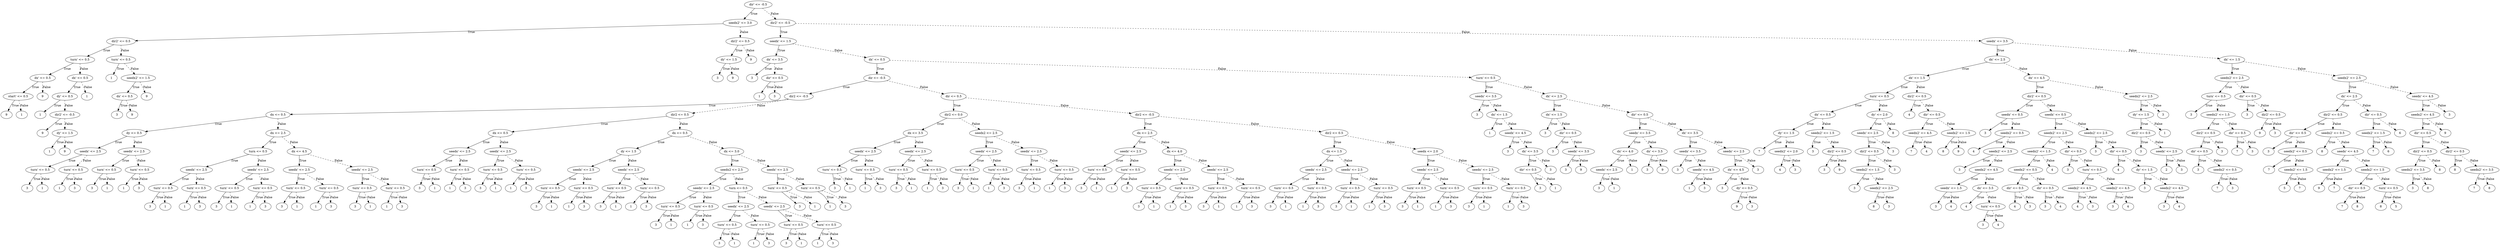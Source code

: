 digraph {
0 [label="dir' <= -0.5"];
1 [label="seedx2' <= 3.0"];
2 [label="dir2' <= 0.5"];
3 [label="turn' <= 0.5"];
4 [label="dx' <= 0.5"];
5 [label="start' <= 0.5"];
6 [label="9"];
5 -> 6 [label="True"];
7 [label="1"];
5 -> 7 [style="dashed", label="False"];
4 -> 5 [label="True"];
8 [label="9"];
4 -> 8 [style="dashed", label="False"];
3 -> 4 [label="True"];
9 [label="dx' <= 0.5"];
10 [label="dy' <= 0.5"];
11 [label="1"];
10 -> 11 [label="True"];
12 [label="dir2' <= -0.5"];
13 [label="9"];
12 -> 13 [label="True"];
14 [label="dy' <= 1.5"];
15 [label="1"];
14 -> 15 [label="True"];
16 [label="9"];
14 -> 16 [style="dashed", label="False"];
12 -> 14 [style="dashed", label="False"];
10 -> 12 [style="dashed", label="False"];
9 -> 10 [label="True"];
17 [label="1"];
9 -> 17 [style="dashed", label="False"];
3 -> 9 [style="dashed", label="False"];
2 -> 3 [label="True"];
18 [label="turn' <= 0.5"];
19 [label="1"];
18 -> 19 [label="True"];
20 [label="seedx2' <= 1.5"];
21 [label="dx' <= 0.5"];
22 [label="3"];
21 -> 22 [label="True"];
23 [label="9"];
21 -> 23 [style="dashed", label="False"];
20 -> 21 [label="True"];
24 [label="9"];
20 -> 24 [style="dashed", label="False"];
18 -> 20 [style="dashed", label="False"];
2 -> 18 [style="dashed", label="False"];
1 -> 2 [label="True"];
25 [label="dir2' <= 0.5"];
26 [label="dy' <= 1.5"];
27 [label="3"];
26 -> 27 [label="True"];
28 [label="9"];
26 -> 28 [style="dashed", label="False"];
25 -> 26 [label="True"];
29 [label="9"];
25 -> 29 [style="dashed", label="False"];
1 -> 25 [style="dashed", label="False"];
0 -> 1 [label="True"];
30 [label="dir2' <= -0.5"];
31 [label="seedx' <= 1.5"];
32 [label="dx' <= 3.5"];
33 [label="3"];
32 -> 33 [label="True"];
34 [label="dir' <= 0.5"];
35 [label="1"];
34 -> 35 [label="True"];
36 [label="3"];
34 -> 36 [style="dashed", label="False"];
32 -> 34 [style="dashed", label="False"];
31 -> 32 [label="True"];
37 [label="dx' <= 0.5"];
38 [label="dir <= -0.5"];
39 [label="dir2 <= -0.5"];
40 [label="dx <= 0.5"];
41 [label="dy <= 0.5"];
42 [label="seedx' <= 2.5"];
43 [label="turn' <= 0.5"];
44 [label="3"];
43 -> 44 [label="True"];
45 [label="1"];
43 -> 45 [style="dashed", label="False"];
42 -> 43 [label="True"];
46 [label="turn' <= 0.5"];
47 [label="1"];
46 -> 47 [label="True"];
48 [label="3"];
46 -> 48 [style="dashed", label="False"];
42 -> 46 [style="dashed", label="False"];
41 -> 42 [label="True"];
49 [label="seedx' <= 2.5"];
50 [label="turn' <= 0.5"];
51 [label="3"];
50 -> 51 [label="True"];
52 [label="1"];
50 -> 52 [style="dashed", label="False"];
49 -> 50 [label="True"];
53 [label="turn' <= 0.5"];
54 [label="1"];
53 -> 54 [label="True"];
55 [label="3"];
53 -> 55 [style="dashed", label="False"];
49 -> 53 [style="dashed", label="False"];
41 -> 49 [style="dashed", label="False"];
40 -> 41 [label="True"];
56 [label="dx <= 2.5"];
57 [label="turn <= 0.5"];
58 [label="seedx' <= 2.5"];
59 [label="turn' <= 0.5"];
60 [label="3"];
59 -> 60 [label="True"];
61 [label="1"];
59 -> 61 [style="dashed", label="False"];
58 -> 59 [label="True"];
62 [label="turn' <= 0.5"];
63 [label="1"];
62 -> 63 [label="True"];
64 [label="3"];
62 -> 64 [style="dashed", label="False"];
58 -> 62 [style="dashed", label="False"];
57 -> 58 [label="True"];
65 [label="seedx' <= 2.5"];
66 [label="turn' <= 0.5"];
67 [label="3"];
66 -> 67 [label="True"];
68 [label="1"];
66 -> 68 [style="dashed", label="False"];
65 -> 66 [label="True"];
69 [label="turn' <= 0.5"];
70 [label="1"];
69 -> 70 [label="True"];
71 [label="3"];
69 -> 71 [style="dashed", label="False"];
65 -> 69 [style="dashed", label="False"];
57 -> 65 [style="dashed", label="False"];
56 -> 57 [label="True"];
72 [label="dx <= 4.5"];
73 [label="seedx' <= 2.5"];
74 [label="turn' <= 0.5"];
75 [label="3"];
74 -> 75 [label="True"];
76 [label="1"];
74 -> 76 [style="dashed", label="False"];
73 -> 74 [label="True"];
77 [label="turn' <= 0.5"];
78 [label="1"];
77 -> 78 [label="True"];
79 [label="3"];
77 -> 79 [style="dashed", label="False"];
73 -> 77 [style="dashed", label="False"];
72 -> 73 [label="True"];
80 [label="seedx' <= 2.5"];
81 [label="turn' <= 0.5"];
82 [label="3"];
81 -> 82 [label="True"];
83 [label="1"];
81 -> 83 [style="dashed", label="False"];
80 -> 81 [label="True"];
84 [label="turn' <= 0.5"];
85 [label="1"];
84 -> 85 [label="True"];
86 [label="3"];
84 -> 86 [style="dashed", label="False"];
80 -> 84 [style="dashed", label="False"];
72 -> 80 [style="dashed", label="False"];
56 -> 72 [style="dashed", label="False"];
40 -> 56 [style="dashed", label="False"];
39 -> 40 [label="True"];
87 [label="dir2 <= 0.5"];
88 [label="dx <= 0.5"];
89 [label="seedx' <= 2.5"];
90 [label="turn' <= 0.5"];
91 [label="3"];
90 -> 91 [label="True"];
92 [label="1"];
90 -> 92 [style="dashed", label="False"];
89 -> 90 [label="True"];
93 [label="turn' <= 0.5"];
94 [label="1"];
93 -> 94 [label="True"];
95 [label="3"];
93 -> 95 [style="dashed", label="False"];
89 -> 93 [style="dashed", label="False"];
88 -> 89 [label="True"];
96 [label="seedx' <= 2.5"];
97 [label="turn' <= 0.5"];
98 [label="3"];
97 -> 98 [label="True"];
99 [label="1"];
97 -> 99 [style="dashed", label="False"];
96 -> 97 [label="True"];
100 [label="turn' <= 0.5"];
101 [label="1"];
100 -> 101 [label="True"];
102 [label="3"];
100 -> 102 [style="dashed", label="False"];
96 -> 100 [style="dashed", label="False"];
88 -> 96 [style="dashed", label="False"];
87 -> 88 [label="True"];
103 [label="dx <= 0.5"];
104 [label="dy <= 1.5"];
105 [label="seedx' <= 2.5"];
106 [label="turn' <= 0.5"];
107 [label="3"];
106 -> 107 [label="True"];
108 [label="1"];
106 -> 108 [style="dashed", label="False"];
105 -> 106 [label="True"];
109 [label="turn' <= 0.5"];
110 [label="1"];
109 -> 110 [label="True"];
111 [label="3"];
109 -> 111 [style="dashed", label="False"];
105 -> 109 [style="dashed", label="False"];
104 -> 105 [label="True"];
112 [label="seedx' <= 2.5"];
113 [label="turn' <= 0.5"];
114 [label="3"];
113 -> 114 [label="True"];
115 [label="1"];
113 -> 115 [style="dashed", label="False"];
112 -> 113 [label="True"];
116 [label="turn' <= 0.5"];
117 [label="1"];
116 -> 117 [label="True"];
118 [label="3"];
116 -> 118 [style="dashed", label="False"];
112 -> 116 [style="dashed", label="False"];
104 -> 112 [style="dashed", label="False"];
103 -> 104 [label="True"];
119 [label="dx <= 3.0"];
120 [label="seedx2 <= 2.5"];
121 [label="seedx' <= 2.5"];
122 [label="turn' <= 0.5"];
123 [label="3"];
122 -> 123 [label="True"];
124 [label="1"];
122 -> 124 [style="dashed", label="False"];
121 -> 122 [label="True"];
125 [label="turn' <= 0.5"];
126 [label="1"];
125 -> 126 [label="True"];
127 [label="3"];
125 -> 127 [style="dashed", label="False"];
121 -> 125 [style="dashed", label="False"];
120 -> 121 [label="True"];
128 [label="turn <= 0.5"];
129 [label="seedx' <= 2.5"];
130 [label="turn' <= 0.5"];
131 [label="3"];
130 -> 131 [label="True"];
132 [label="1"];
130 -> 132 [style="dashed", label="False"];
129 -> 130 [label="True"];
133 [label="turn' <= 0.5"];
134 [label="1"];
133 -> 134 [label="True"];
135 [label="3"];
133 -> 135 [style="dashed", label="False"];
129 -> 133 [style="dashed", label="False"];
128 -> 129 [label="True"];
136 [label="seedx' <= 2.5"];
137 [label="turn' <= 0.5"];
138 [label="3"];
137 -> 138 [label="True"];
139 [label="1"];
137 -> 139 [style="dashed", label="False"];
136 -> 137 [label="True"];
140 [label="turn' <= 0.5"];
141 [label="1"];
140 -> 141 [label="True"];
142 [label="3"];
140 -> 142 [style="dashed", label="False"];
136 -> 140 [style="dashed", label="False"];
128 -> 136 [style="dashed", label="False"];
120 -> 128 [style="dashed", label="False"];
119 -> 120 [label="True"];
143 [label="seedx' <= 2.5"];
144 [label="turn' <= 0.5"];
145 [label="3"];
144 -> 145 [label="True"];
146 [label="1"];
144 -> 146 [style="dashed", label="False"];
143 -> 144 [label="True"];
147 [label="turn' <= 0.5"];
148 [label="1"];
147 -> 148 [label="True"];
149 [label="3"];
147 -> 149 [style="dashed", label="False"];
143 -> 147 [style="dashed", label="False"];
119 -> 143 [style="dashed", label="False"];
103 -> 119 [style="dashed", label="False"];
87 -> 103 [style="dashed", label="False"];
39 -> 87 [style="dashed", label="False"];
38 -> 39 [label="True"];
150 [label="dir <= 0.5"];
151 [label="dir2 <= 0.0"];
152 [label="dx <= 3.5"];
153 [label="seedx' <= 2.5"];
154 [label="turn' <= 0.5"];
155 [label="3"];
154 -> 155 [label="True"];
156 [label="1"];
154 -> 156 [style="dashed", label="False"];
153 -> 154 [label="True"];
157 [label="turn' <= 0.5"];
158 [label="1"];
157 -> 158 [label="True"];
159 [label="3"];
157 -> 159 [style="dashed", label="False"];
153 -> 157 [style="dashed", label="False"];
152 -> 153 [label="True"];
160 [label="seedx' <= 2.5"];
161 [label="turn' <= 0.5"];
162 [label="3"];
161 -> 162 [label="True"];
163 [label="1"];
161 -> 163 [style="dashed", label="False"];
160 -> 161 [label="True"];
164 [label="turn' <= 0.5"];
165 [label="1"];
164 -> 165 [label="True"];
166 [label="3"];
164 -> 166 [style="dashed", label="False"];
160 -> 164 [style="dashed", label="False"];
152 -> 160 [style="dashed", label="False"];
151 -> 152 [label="True"];
167 [label="seedx2 <= 2.5"];
168 [label="seedx' <= 2.5"];
169 [label="turn' <= 0.5"];
170 [label="3"];
169 -> 170 [label="True"];
171 [label="1"];
169 -> 171 [style="dashed", label="False"];
168 -> 169 [label="True"];
172 [label="turn' <= 0.5"];
173 [label="1"];
172 -> 173 [label="True"];
174 [label="3"];
172 -> 174 [style="dashed", label="False"];
168 -> 172 [style="dashed", label="False"];
167 -> 168 [label="True"];
175 [label="seedx' <= 2.5"];
176 [label="turn' <= 0.5"];
177 [label="3"];
176 -> 177 [label="True"];
178 [label="1"];
176 -> 178 [style="dashed", label="False"];
175 -> 176 [label="True"];
179 [label="turn' <= 0.5"];
180 [label="1"];
179 -> 180 [label="True"];
181 [label="3"];
179 -> 181 [style="dashed", label="False"];
175 -> 179 [style="dashed", label="False"];
167 -> 175 [style="dashed", label="False"];
151 -> 167 [style="dashed", label="False"];
150 -> 151 [label="True"];
182 [label="dir2 <= -0.5"];
183 [label="dx <= 2.5"];
184 [label="seedx' <= 2.5"];
185 [label="turn' <= 0.5"];
186 [label="3"];
185 -> 186 [label="True"];
187 [label="1"];
185 -> 187 [style="dashed", label="False"];
184 -> 185 [label="True"];
188 [label="turn' <= 0.5"];
189 [label="1"];
188 -> 189 [label="True"];
190 [label="3"];
188 -> 190 [style="dashed", label="False"];
184 -> 188 [style="dashed", label="False"];
183 -> 184 [label="True"];
191 [label="dx <= 4.0"];
192 [label="seedx' <= 2.5"];
193 [label="turn' <= 0.5"];
194 [label="3"];
193 -> 194 [label="True"];
195 [label="1"];
193 -> 195 [style="dashed", label="False"];
192 -> 193 [label="True"];
196 [label="turn' <= 0.5"];
197 [label="1"];
196 -> 197 [label="True"];
198 [label="3"];
196 -> 198 [style="dashed", label="False"];
192 -> 196 [style="dashed", label="False"];
191 -> 192 [label="True"];
199 [label="seedx' <= 2.5"];
200 [label="turn' <= 0.5"];
201 [label="3"];
200 -> 201 [label="True"];
202 [label="1"];
200 -> 202 [style="dashed", label="False"];
199 -> 200 [label="True"];
203 [label="turn' <= 0.5"];
204 [label="1"];
203 -> 204 [label="True"];
205 [label="3"];
203 -> 205 [style="dashed", label="False"];
199 -> 203 [style="dashed", label="False"];
191 -> 199 [style="dashed", label="False"];
183 -> 191 [style="dashed", label="False"];
182 -> 183 [label="True"];
206 [label="dir2 <= 0.5"];
207 [label="dx <= 1.5"];
208 [label="seedx' <= 2.5"];
209 [label="turn' <= 0.5"];
210 [label="3"];
209 -> 210 [label="True"];
211 [label="1"];
209 -> 211 [style="dashed", label="False"];
208 -> 209 [label="True"];
212 [label="turn' <= 0.5"];
213 [label="1"];
212 -> 213 [label="True"];
214 [label="3"];
212 -> 214 [style="dashed", label="False"];
208 -> 212 [style="dashed", label="False"];
207 -> 208 [label="True"];
215 [label="seedx' <= 2.5"];
216 [label="turn' <= 0.5"];
217 [label="3"];
216 -> 217 [label="True"];
218 [label="1"];
216 -> 218 [style="dashed", label="False"];
215 -> 216 [label="True"];
219 [label="turn' <= 0.5"];
220 [label="1"];
219 -> 220 [label="True"];
221 [label="3"];
219 -> 221 [style="dashed", label="False"];
215 -> 219 [style="dashed", label="False"];
207 -> 215 [style="dashed", label="False"];
206 -> 207 [label="True"];
222 [label="seedx <= 2.0"];
223 [label="seedx' <= 2.5"];
224 [label="turn' <= 0.5"];
225 [label="3"];
224 -> 225 [label="True"];
226 [label="1"];
224 -> 226 [style="dashed", label="False"];
223 -> 224 [label="True"];
227 [label="turn' <= 0.5"];
228 [label="1"];
227 -> 228 [label="True"];
229 [label="3"];
227 -> 229 [style="dashed", label="False"];
223 -> 227 [style="dashed", label="False"];
222 -> 223 [label="True"];
230 [label="seedx' <= 2.5"];
231 [label="turn' <= 0.5"];
232 [label="3"];
231 -> 232 [label="True"];
233 [label="1"];
231 -> 233 [style="dashed", label="False"];
230 -> 231 [label="True"];
234 [label="turn' <= 0.5"];
235 [label="1"];
234 -> 235 [label="True"];
236 [label="3"];
234 -> 236 [style="dashed", label="False"];
230 -> 234 [style="dashed", label="False"];
222 -> 230 [style="dashed", label="False"];
206 -> 222 [style="dashed", label="False"];
182 -> 206 [style="dashed", label="False"];
150 -> 182 [style="dashed", label="False"];
38 -> 150 [style="dashed", label="False"];
37 -> 38 [label="True"];
237 [label="turn' <= 0.5"];
238 [label="seedx' <= 3.5"];
239 [label="3"];
238 -> 239 [label="True"];
240 [label="dx' <= 1.5"];
241 [label="1"];
240 -> 241 [label="True"];
242 [label="seedx' <= 4.5"];
243 [label="3"];
242 -> 243 [label="True"];
244 [label="dx' <= 3.5"];
245 [label="dir' <= 0.5"];
246 [label="3"];
245 -> 246 [label="True"];
247 [label="1"];
245 -> 247 [style="dashed", label="False"];
244 -> 245 [label="True"];
248 [label="3"];
244 -> 248 [style="dashed", label="False"];
242 -> 244 [style="dashed", label="False"];
240 -> 242 [style="dashed", label="False"];
238 -> 240 [style="dashed", label="False"];
237 -> 238 [label="True"];
249 [label="dx' <= 2.5"];
250 [label="dx' <= 1.5"];
251 [label="3"];
250 -> 251 [label="True"];
252 [label="dir' <= 0.5"];
253 [label="3"];
252 -> 253 [label="True"];
254 [label="seedx' <= 3.5"];
255 [label="3"];
254 -> 255 [label="True"];
256 [label="9"];
254 -> 256 [style="dashed", label="False"];
252 -> 254 [style="dashed", label="False"];
250 -> 252 [style="dashed", label="False"];
249 -> 250 [label="True"];
257 [label="dir' <= 0.5"];
258 [label="seedx' <= 3.5"];
259 [label="dx' <= 4.0"];
260 [label="seedx' <= 2.5"];
261 [label="3"];
260 -> 261 [label="True"];
262 [label="1"];
260 -> 262 [style="dashed", label="False"];
259 -> 260 [label="True"];
263 [label="1"];
259 -> 263 [style="dashed", label="False"];
258 -> 259 [label="True"];
264 [label="dx' <= 3.5"];
265 [label="3"];
264 -> 265 [label="True"];
266 [label="9"];
264 -> 266 [style="dashed", label="False"];
258 -> 264 [style="dashed", label="False"];
257 -> 258 [label="True"];
267 [label="dx' <= 3.5"];
268 [label="seedx' <= 3.5"];
269 [label="3"];
268 -> 269 [label="True"];
270 [label="seedx' <= 4.5"];
271 [label="1"];
270 -> 271 [label="True"];
272 [label="3"];
270 -> 272 [style="dashed", label="False"];
268 -> 270 [style="dashed", label="False"];
267 -> 268 [label="True"];
273 [label="seedx' <= 2.5"];
274 [label="dx' <= 4.5"];
275 [label="3"];
274 -> 275 [label="True"];
276 [label="dy' <= 0.5"];
277 [label="9"];
276 -> 277 [label="True"];
278 [label="3"];
276 -> 278 [style="dashed", label="False"];
274 -> 276 [style="dashed", label="False"];
273 -> 274 [label="True"];
279 [label="3"];
273 -> 279 [style="dashed", label="False"];
267 -> 273 [style="dashed", label="False"];
257 -> 267 [style="dashed", label="False"];
249 -> 257 [style="dashed", label="False"];
237 -> 249 [style="dashed", label="False"];
37 -> 237 [style="dashed", label="False"];
31 -> 37 [style="dashed", label="False"];
30 -> 31 [label="True"];
280 [label="seedx' <= 3.5"];
281 [label="dx' <= 2.5"];
282 [label="dx' <= 1.5"];
283 [label="turn' <= 0.5"];
284 [label="dx' <= 0.5"];
285 [label="dy' <= 1.5"];
286 [label="7"];
285 -> 286 [label="True"];
287 [label="seedx2' <= 2.0"];
288 [label="4"];
287 -> 288 [label="True"];
289 [label="3"];
287 -> 289 [style="dashed", label="False"];
285 -> 287 [style="dashed", label="False"];
284 -> 285 [label="True"];
290 [label="seedx2' <= 1.5"];
291 [label="3"];
290 -> 291 [label="True"];
292 [label="dir2' <= 0.5"];
293 [label="3"];
292 -> 293 [label="True"];
294 [label="9"];
292 -> 294 [style="dashed", label="False"];
290 -> 292 [style="dashed", label="False"];
284 -> 290 [style="dashed", label="False"];
283 -> 284 [label="True"];
295 [label="dy' <= 2.0"];
296 [label="seedx' <= 2.5"];
297 [label="dir2' <= 0.5"];
298 [label="seedx2' <= 1.5"];
299 [label="3"];
298 -> 299 [label="True"];
300 [label="seedx2' <= 2.5"];
301 [label="8"];
300 -> 301 [label="True"];
302 [label="3"];
300 -> 302 [style="dashed", label="False"];
298 -> 300 [style="dashed", label="False"];
297 -> 298 [label="True"];
303 [label="3"];
297 -> 303 [style="dashed", label="False"];
296 -> 297 [label="True"];
304 [label="3"];
296 -> 304 [style="dashed", label="False"];
295 -> 296 [label="True"];
305 [label="8"];
295 -> 305 [style="dashed", label="False"];
283 -> 295 [style="dashed", label="False"];
282 -> 283 [label="True"];
306 [label="dir2' <= 0.5"];
307 [label="4"];
306 -> 307 [label="True"];
308 [label="dir' <= 0.5"];
309 [label="seedx2' <= 4.5"];
310 [label="7"];
309 -> 310 [label="True"];
311 [label="4"];
309 -> 311 [style="dashed", label="False"];
308 -> 309 [label="True"];
312 [label="seedx2' <= 1.5"];
313 [label="8"];
312 -> 313 [label="True"];
314 [label="9"];
312 -> 314 [style="dashed", label="False"];
308 -> 312 [style="dashed", label="False"];
306 -> 308 [style="dashed", label="False"];
282 -> 306 [style="dashed", label="False"];
281 -> 282 [label="True"];
315 [label="dx' <= 4.5"];
316 [label="dir2' <= 0.5"];
317 [label="seedx' <= 0.5"];
318 [label="3"];
317 -> 318 [label="True"];
319 [label="seedx2' <= 0.5"];
320 [label="4"];
319 -> 320 [label="True"];
321 [label="seedx2' <= 2.5"];
322 [label="3"];
321 -> 322 [label="True"];
323 [label="seedx2' <= 4.5"];
324 [label="seedx' <= 1.5"];
325 [label="3"];
324 -> 325 [label="True"];
326 [label="4"];
324 -> 326 [style="dashed", label="False"];
323 -> 324 [label="True"];
327 [label="dx' <= 3.5"];
328 [label="4"];
327 -> 328 [label="True"];
329 [label="turn' <= 0.5"];
330 [label="3"];
329 -> 330 [label="True"];
331 [label="4"];
329 -> 331 [style="dashed", label="False"];
327 -> 329 [style="dashed", label="False"];
323 -> 327 [style="dashed", label="False"];
321 -> 323 [style="dashed", label="False"];
319 -> 321 [style="dashed", label="False"];
317 -> 319 [style="dashed", label="False"];
316 -> 317 [label="True"];
332 [label="seedx' <= 0.5"];
333 [label="seedx2' <= 2.5"];
334 [label="seedx2' <= 1.5"];
335 [label="seedx2' <= 0.5"];
336 [label="dir' <= 0.5"];
337 [label="4"];
336 -> 337 [label="True"];
338 [label="3"];
336 -> 338 [style="dashed", label="False"];
335 -> 336 [label="True"];
339 [label="dir' <= 0.5"];
340 [label="3"];
339 -> 340 [label="True"];
341 [label="4"];
339 -> 341 [style="dashed", label="False"];
335 -> 339 [style="dashed", label="False"];
334 -> 335 [label="True"];
342 [label="4"];
334 -> 342 [style="dashed", label="False"];
333 -> 334 [label="True"];
343 [label="dir' <= 0.5"];
344 [label="3"];
343 -> 344 [label="True"];
345 [label="turn' <= 0.5"];
346 [label="seedx2' <= 4.5"];
347 [label="4"];
346 -> 347 [label="True"];
348 [label="3"];
346 -> 348 [style="dashed", label="False"];
345 -> 346 [label="True"];
349 [label="seedx2' <= 4.5"];
350 [label="3"];
349 -> 350 [label="True"];
351 [label="4"];
349 -> 351 [style="dashed", label="False"];
345 -> 349 [style="dashed", label="False"];
343 -> 345 [style="dashed", label="False"];
333 -> 343 [style="dashed", label="False"];
332 -> 333 [label="True"];
352 [label="seedx2' <= 2.5"];
353 [label="3"];
352 -> 353 [label="True"];
354 [label="dir' <= 0.5"];
355 [label="4"];
354 -> 355 [label="True"];
356 [label="dy' <= 1.5"];
357 [label="3"];
356 -> 357 [label="True"];
358 [label="seedx2' <= 4.5"];
359 [label="3"];
358 -> 359 [label="True"];
360 [label="4"];
358 -> 360 [style="dashed", label="False"];
356 -> 358 [style="dashed", label="False"];
354 -> 356 [style="dashed", label="False"];
352 -> 354 [style="dashed", label="False"];
332 -> 352 [style="dashed", label="False"];
316 -> 332 [style="dashed", label="False"];
315 -> 316 [label="True"];
361 [label="seedx2' <= 2.5"];
362 [label="dy' <= 1.5"];
363 [label="dir2' <= 0.5"];
364 [label="3"];
363 -> 364 [label="True"];
365 [label="seedx' <= 2.5"];
366 [label="2"];
365 -> 366 [label="True"];
367 [label="3"];
365 -> 367 [style="dashed", label="False"];
363 -> 365 [style="dashed", label="False"];
362 -> 363 [label="True"];
368 [label="1"];
362 -> 368 [style="dashed", label="False"];
361 -> 362 [label="True"];
369 [label="3"];
361 -> 369 [style="dashed", label="False"];
315 -> 361 [style="dashed", label="False"];
281 -> 315 [style="dashed", label="False"];
280 -> 281 [label="True"];
370 [label="dx' <= 1.5"];
371 [label="seedx2' <= 2.5"];
372 [label="turn' <= 0.5"];
373 [label="3"];
372 -> 373 [label="True"];
374 [label="seedx2' <= 1.5"];
375 [label="dir2' <= 0.5"];
376 [label="dir' <= 0.5"];
377 [label="3"];
376 -> 377 [label="True"];
378 [label="seedx2' <= 0.5"];
379 [label="7"];
378 -> 379 [label="True"];
380 [label="3"];
378 -> 380 [style="dashed", label="False"];
376 -> 378 [style="dashed", label="False"];
375 -> 376 [label="True"];
381 [label="3"];
375 -> 381 [style="dashed", label="False"];
374 -> 375 [label="True"];
382 [label="dir' <= 0.5"];
383 [label="7"];
382 -> 383 [label="True"];
384 [label="3"];
382 -> 384 [style="dashed", label="False"];
374 -> 382 [style="dashed", label="False"];
372 -> 374 [style="dashed", label="False"];
371 -> 372 [label="True"];
385 [label="dir' <= 0.5"];
386 [label="3"];
385 -> 386 [label="True"];
387 [label="dir2' <= 0.5"];
388 [label="9"];
387 -> 388 [label="True"];
389 [label="3"];
387 -> 389 [style="dashed", label="False"];
385 -> 387 [style="dashed", label="False"];
371 -> 385 [style="dashed", label="False"];
370 -> 371 [label="True"];
390 [label="seedx2' <= 2.5"];
391 [label="dx' <= 2.5"];
392 [label="dir2' <= 0.5"];
393 [label="dir' <= 0.5"];
394 [label="3"];
393 -> 394 [label="True"];
395 [label="seedx2' <= 0.5"];
396 [label="7"];
395 -> 396 [label="True"];
397 [label="seedx2' <= 1.5"];
398 [label="5"];
397 -> 398 [label="True"];
399 [label="7"];
397 -> 399 [style="dashed", label="False"];
395 -> 397 [style="dashed", label="False"];
393 -> 395 [style="dashed", label="False"];
392 -> 393 [label="True"];
400 [label="seedx2' <= 0.5"];
401 [label="8"];
400 -> 401 [label="True"];
402 [label="seedx' <= 4.5"];
403 [label="seedx2' <= 1.5"];
404 [label="9"];
403 -> 404 [label="True"];
405 [label="7"];
403 -> 405 [style="dashed", label="False"];
402 -> 403 [label="True"];
406 [label="seedx2' <= 1.5"];
407 [label="dir' <= 0.5"];
408 [label="7"];
407 -> 408 [label="True"];
409 [label="8"];
407 -> 409 [style="dashed", label="False"];
406 -> 407 [label="True"];
410 [label="turn' <= 0.5"];
411 [label="8"];
410 -> 411 [label="True"];
412 [label="5"];
410 -> 412 [style="dashed", label="False"];
406 -> 410 [style="dashed", label="False"];
402 -> 406 [style="dashed", label="False"];
400 -> 402 [style="dashed", label="False"];
392 -> 400 [style="dashed", label="False"];
391 -> 392 [label="True"];
413 [label="dir' <= 0.5"];
414 [label="seedx2' <= 1.5"];
415 [label="7"];
414 -> 415 [label="True"];
416 [label="6"];
414 -> 416 [style="dashed", label="False"];
413 -> 414 [label="True"];
417 [label="6"];
413 -> 417 [style="dashed", label="False"];
391 -> 413 [style="dashed", label="False"];
390 -> 391 [label="True"];
418 [label="seedx' <= 4.5"];
419 [label="seedx2' <= 4.5"];
420 [label="dir' <= 0.5"];
421 [label="dir2' <= 0.5"];
422 [label="seedx2' <= 3.5"];
423 [label="3"];
422 -> 423 [label="True"];
424 [label="8"];
422 -> 424 [style="dashed", label="False"];
421 -> 422 [label="True"];
425 [label="8"];
421 -> 425 [style="dashed", label="False"];
420 -> 421 [label="True"];
426 [label="dir2' <= 0.5"];
427 [label="8"];
426 -> 427 [label="True"];
428 [label="seedx2' <= 3.5"];
429 [label="7"];
428 -> 429 [label="True"];
430 [label="8"];
428 -> 430 [style="dashed", label="False"];
426 -> 428 [style="dashed", label="False"];
420 -> 426 [style="dashed", label="False"];
419 -> 420 [label="True"];
431 [label="9"];
419 -> 431 [style="dashed", label="False"];
418 -> 419 [label="True"];
432 [label="3"];
418 -> 432 [style="dashed", label="False"];
390 -> 418 [style="dashed", label="False"];
370 -> 390 [style="dashed", label="False"];
280 -> 370 [style="dashed", label="False"];
30 -> 280 [style="dashed", label="False"];
0 -> 30 [style="dashed", label="False"];

}